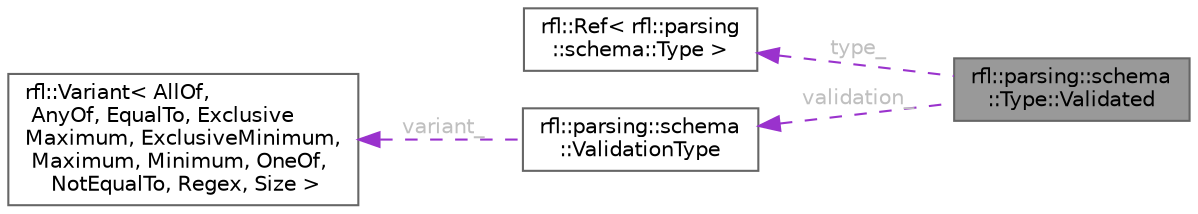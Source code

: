 digraph "rfl::parsing::schema::Type::Validated"
{
 // LATEX_PDF_SIZE
  bgcolor="transparent";
  edge [fontname=Helvetica,fontsize=10,labelfontname=Helvetica,labelfontsize=10];
  node [fontname=Helvetica,fontsize=10,shape=box,height=0.2,width=0.4];
  rankdir="LR";
  Node1 [id="Node000001",label="rfl::parsing::schema\l::Type::Validated",height=0.2,width=0.4,color="gray40", fillcolor="grey60", style="filled", fontcolor="black",tooltip=" "];
  Node2 -> Node1 [id="edge1_Node000001_Node000002",dir="back",color="darkorchid3",style="dashed",tooltip=" ",label=" type_",fontcolor="grey" ];
  Node2 [id="Node000002",label="rfl::Ref\< rfl::parsing\l::schema::Type \>",height=0.2,width=0.4,color="gray40", fillcolor="white", style="filled",URL="$classrfl_1_1_ref.html",tooltip=" "];
  Node3 -> Node1 [id="edge2_Node000001_Node000003",dir="back",color="darkorchid3",style="dashed",tooltip=" ",label=" validation_",fontcolor="grey" ];
  Node3 [id="Node000003",label="rfl::parsing::schema\l::ValidationType",height=0.2,width=0.4,color="gray40", fillcolor="white", style="filled",URL="$structrfl_1_1parsing_1_1schema_1_1_validation_type.html",tooltip=" "];
  Node4 -> Node3 [id="edge3_Node000003_Node000004",dir="back",color="darkorchid3",style="dashed",tooltip=" ",label=" variant_",fontcolor="grey" ];
  Node4 [id="Node000004",label="rfl::Variant\< AllOf,\l AnyOf, EqualTo, Exclusive\lMaximum, ExclusiveMinimum,\l Maximum, Minimum, OneOf,\l NotEqualTo, Regex, Size \>",height=0.2,width=0.4,color="gray40", fillcolor="white", style="filled",URL="$classrfl_1_1_variant.html",tooltip=" "];
}
